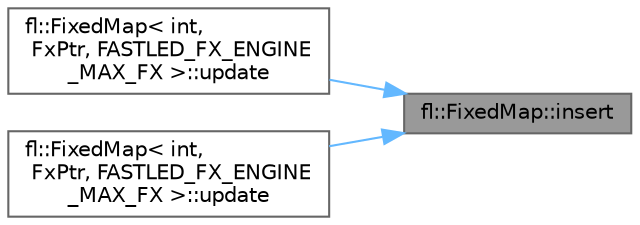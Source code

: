 digraph "fl::FixedMap::insert"
{
 // INTERACTIVE_SVG=YES
 // LATEX_PDF_SIZE
  bgcolor="transparent";
  edge [fontname=Helvetica,fontsize=10,labelfontname=Helvetica,labelfontsize=10];
  node [fontname=Helvetica,fontsize=10,shape=box,height=0.2,width=0.4];
  rankdir="RL";
  Node1 [id="Node000001",label="fl::FixedMap::insert",height=0.2,width=0.4,color="gray40", fillcolor="grey60", style="filled", fontcolor="black",tooltip=" "];
  Node1 -> Node2 [id="edge1_Node000001_Node000002",dir="back",color="steelblue1",style="solid",tooltip=" "];
  Node2 [id="Node000002",label="fl::FixedMap\< int,\l FxPtr, FASTLED_FX_ENGINE\l_MAX_FX \>::update",height=0.2,width=0.4,color="grey40", fillcolor="white", style="filled",URL="$d2/df3/classfl_1_1_fixed_map_aa0d6bdcd0a910553c308d92c6ead41b0.html#aa0d6bdcd0a910553c308d92c6ead41b0",tooltip=" "];
  Node1 -> Node3 [id="edge2_Node000001_Node000003",dir="back",color="steelblue1",style="solid",tooltip=" "];
  Node3 [id="Node000003",label="fl::FixedMap\< int,\l FxPtr, FASTLED_FX_ENGINE\l_MAX_FX \>::update",height=0.2,width=0.4,color="grey40", fillcolor="white", style="filled",URL="$d2/df3/classfl_1_1_fixed_map_a63df373ef54309e783bbfbaa25bba32d.html#a63df373ef54309e783bbfbaa25bba32d",tooltip=" "];
}
